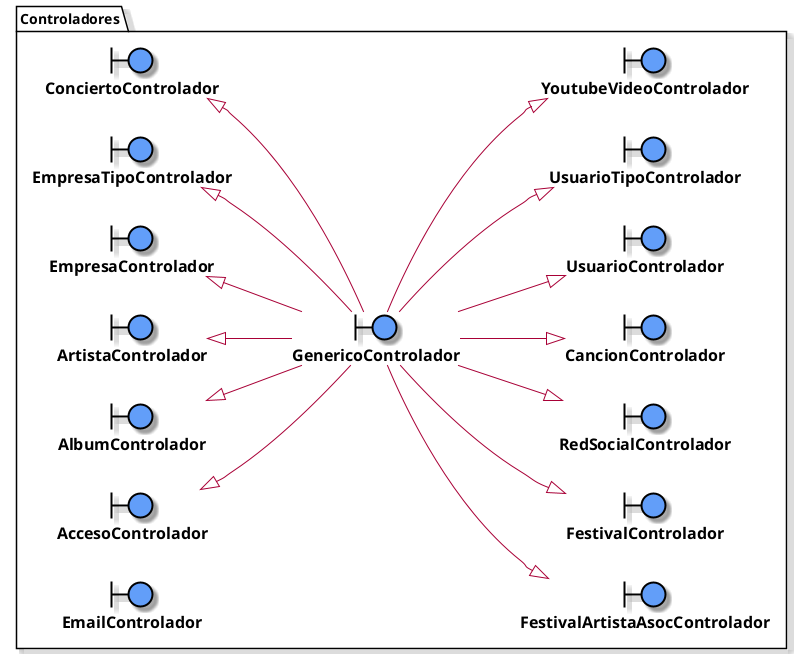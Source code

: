 <!--MD5=[93cd1932f4c096576fae441fe88ed719]
@startuml Controlladores

skin rose
skinparam {
    BoundaryBackgroundColor #629EF9
    BoundaryBorderColor black
    BoundaryFontSize 16
    BoundarySize 10
    BoundaryFontStyle bold
}
left to right direction

package Controladores {
    boundary AccesoControlador
    boundary AlbumControlador
    boundary ArtistaControlador
    boundary EmpresaControlador
    boundary EmpresaTipoControlador
    boundary ConciertoControlador
    boundary EmailControlador
    boundary FestivalArtistaAsocControlador
    boundary FestivalControlador
    boundary RedSocialControlador
    boundary CancionControlador
    boundary UsuarioControlador
    boundary UsuarioTipoControlador
    boundary YoutubeVideoControlador
    boundary GenericoControlador

    GenericoControlador -up-|> AccesoControlador
    GenericoControlador -up-|> AlbumControlador
    GenericoControlador -up-|> ArtistaControlador
    GenericoControlador -up-|> EmpresaControlador
    GenericoControlador -up-|> EmpresaTipoControlador
    GenericoControlador -up-|> ConciertoControlador
    GenericoControlador --|> FestivalArtistaAsocControlador
    GenericoControlador --|> FestivalControlador
    GenericoControlador --|> RedSocialControlador
    GenericoControlador --|> CancionControlador
    GenericoControlador --|> UsuarioControlador
    GenericoControlador --|> UsuarioTipoControlador
    GenericoControlador --|> YoutubeVideoControlador
}


@enduml
